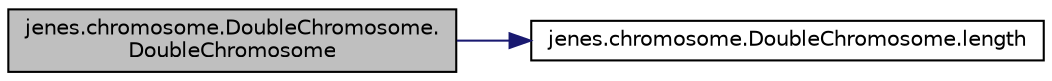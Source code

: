 digraph "jenes.chromosome.DoubleChromosome.DoubleChromosome"
{
  edge [fontname="Helvetica",fontsize="10",labelfontname="Helvetica",labelfontsize="10"];
  node [fontname="Helvetica",fontsize="10",shape=record];
  rankdir="LR";
  Node1 [label="jenes.chromosome.DoubleChromosome.\lDoubleChromosome",height=0.2,width=0.4,color="black", fillcolor="grey75", style="filled" fontcolor="black"];
  Node1 -> Node2 [color="midnightblue",fontsize="10",style="solid",fontname="Helvetica"];
  Node2 [label="jenes.chromosome.DoubleChromosome.length",height=0.2,width=0.4,color="black", fillcolor="white", style="filled",URL="$classjenes_1_1chromosome_1_1_double_chromosome.html#a0938c891dcd64d56dcbfbc9136438b92"];
}
